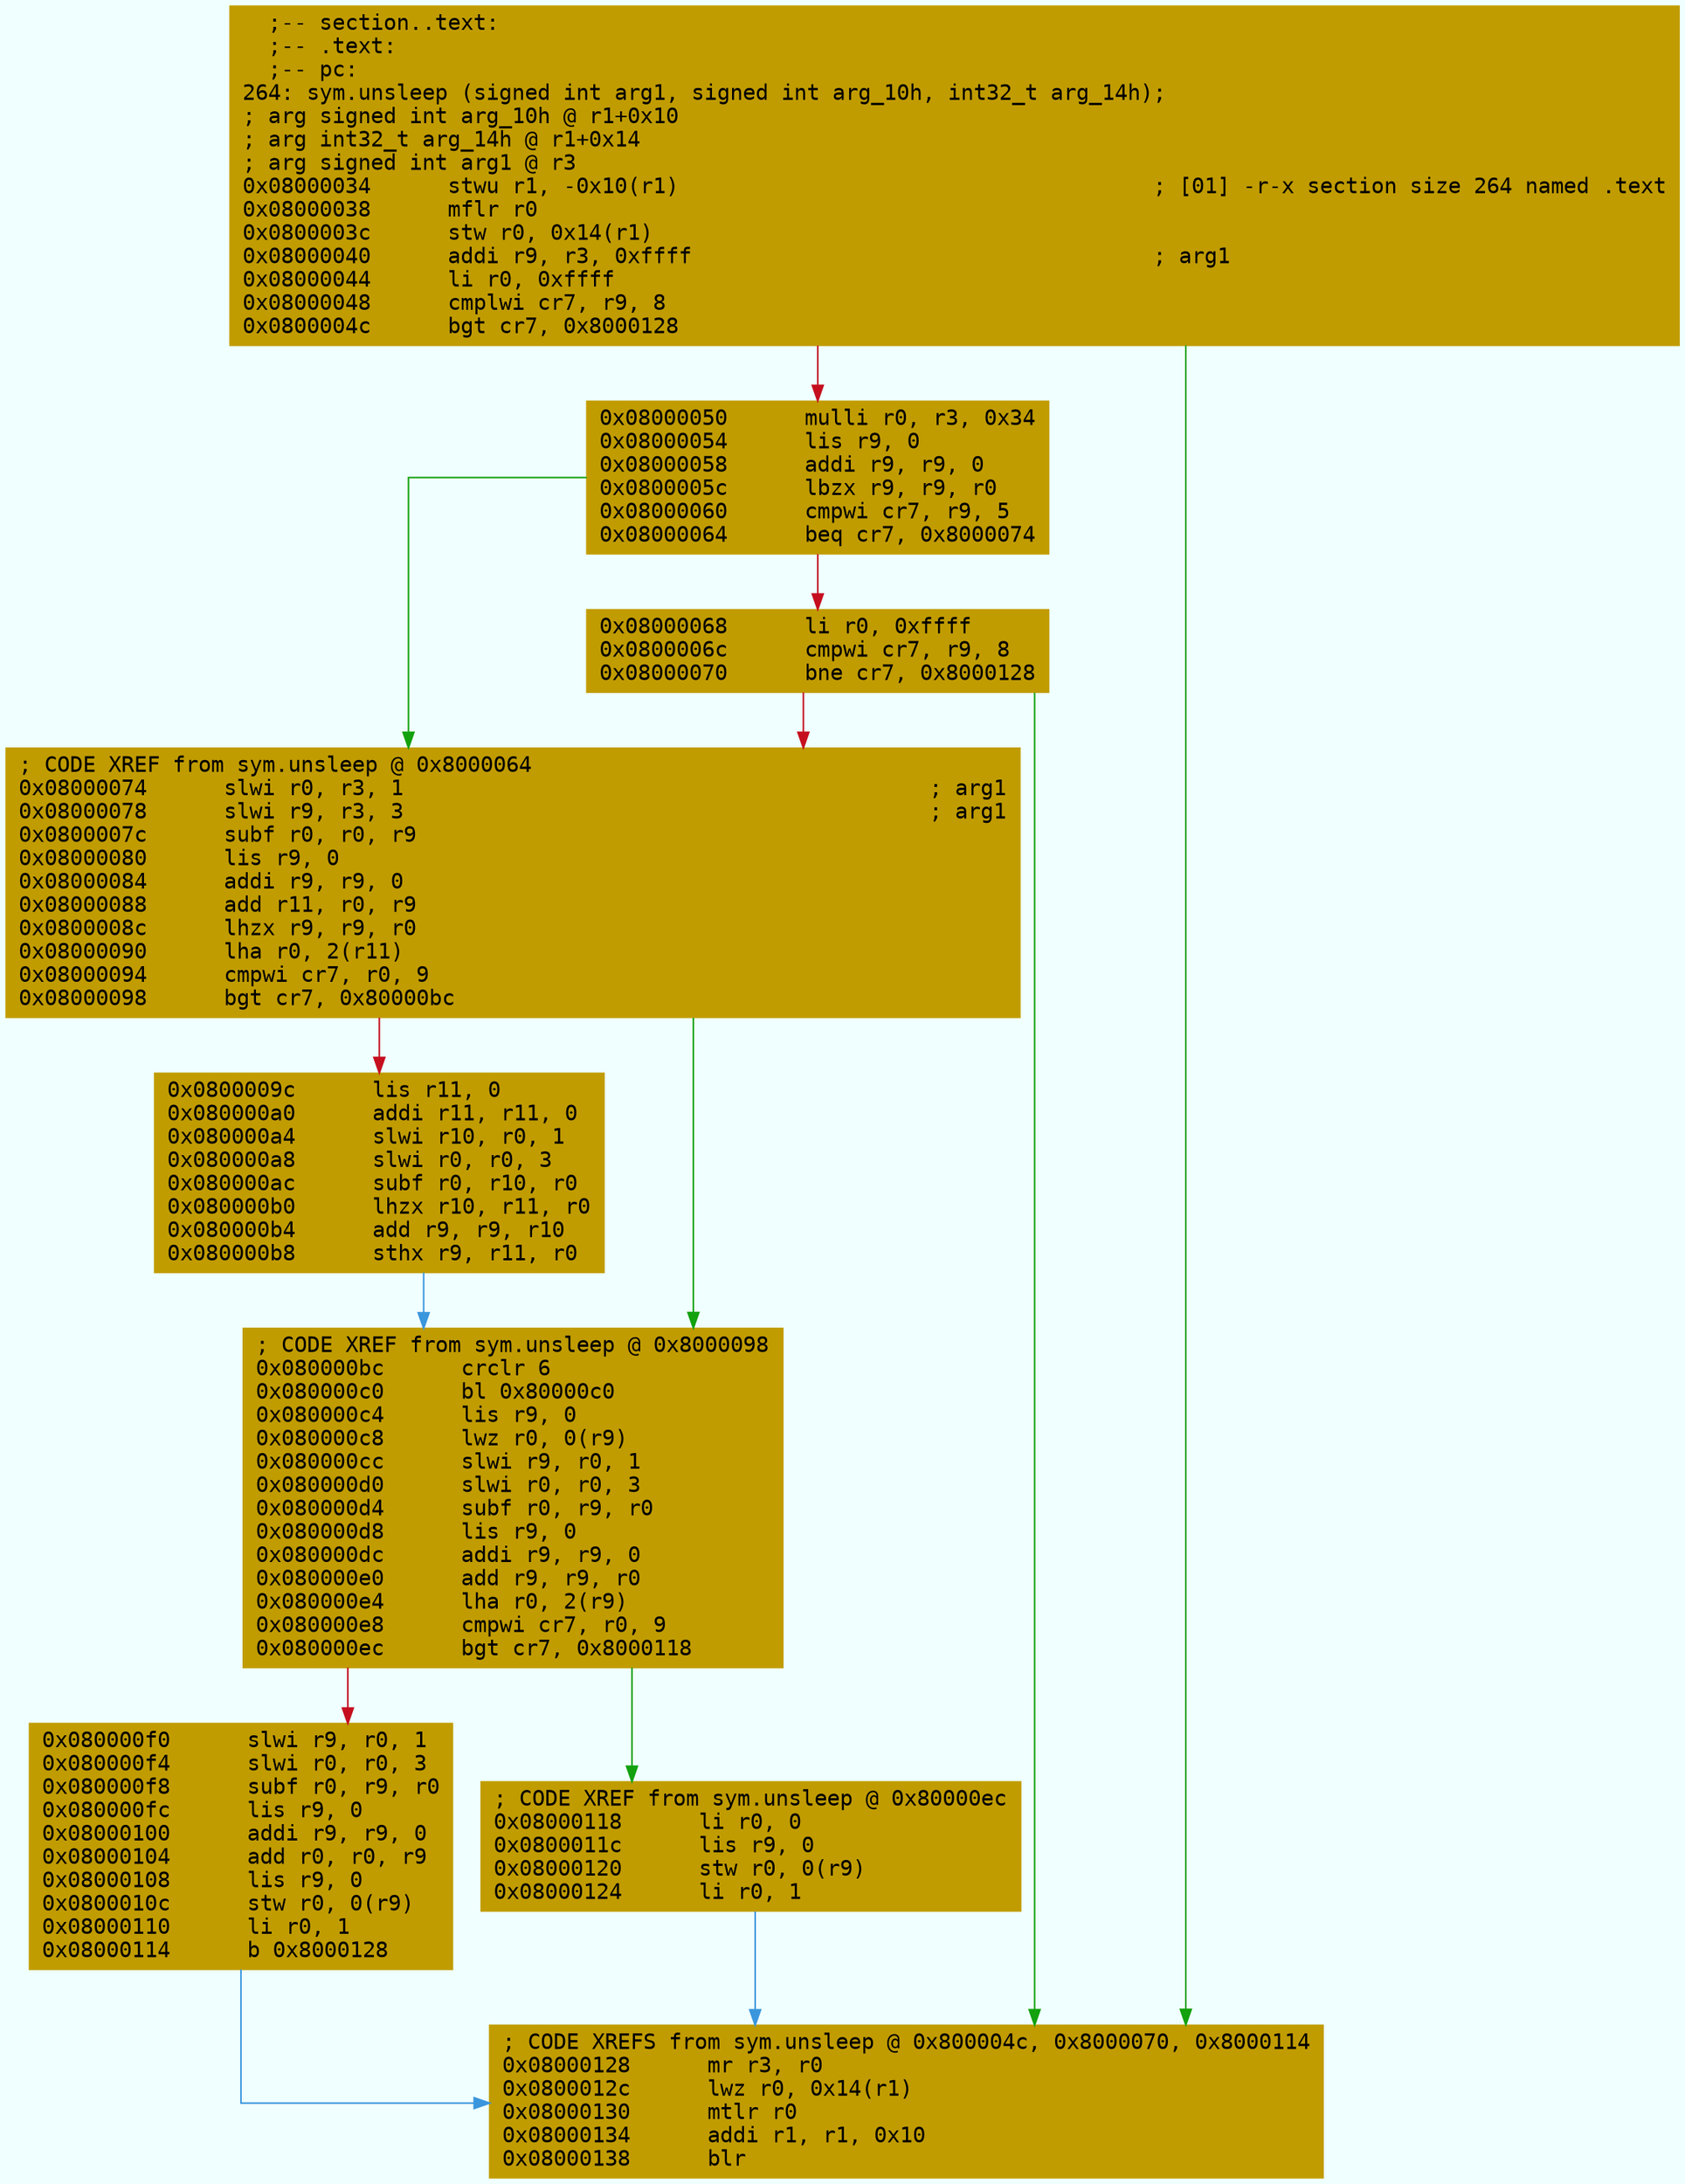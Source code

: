 digraph code {
	graph [bgcolor=azure fontsize=8 fontname="Courier" splines="ortho"];
	node [fillcolor=gray style=filled shape=box];
	edge [arrowhead="normal"];
	"0x08000034" [URL="sym.unsleep/0x08000034", fillcolor="#c19c00",color="#c19c00", fontname="Courier",label="  ;-- section..text:\l  ;-- .text:\l  ;-- pc:\l264: sym.unsleep (signed int arg1, signed int arg_10h, int32_t arg_14h);\l; arg signed int arg_10h @ r1+0x10\l; arg int32_t arg_14h @ r1+0x14\l; arg signed int arg1 @ r3\l0x08000034      stwu r1, -0x10(r1)                                     ; [01] -r-x section size 264 named .text\l0x08000038      mflr r0\l0x0800003c      stw r0, 0x14(r1)\l0x08000040      addi r9, r3, 0xffff                                    ; arg1\l0x08000044      li r0, 0xffff\l0x08000048      cmplwi cr7, r9, 8\l0x0800004c      bgt cr7, 0x8000128\l"]
	"0x08000050" [URL="sym.unsleep/0x08000050", fillcolor="#c19c00",color="#c19c00", fontname="Courier",label="0x08000050      mulli r0, r3, 0x34\l0x08000054      lis r9, 0\l0x08000058      addi r9, r9, 0\l0x0800005c      lbzx r9, r9, r0\l0x08000060      cmpwi cr7, r9, 5\l0x08000064      beq cr7, 0x8000074\l"]
	"0x08000068" [URL="sym.unsleep/0x08000068", fillcolor="#c19c00",color="#c19c00", fontname="Courier",label="0x08000068      li r0, 0xffff\l0x0800006c      cmpwi cr7, r9, 8\l0x08000070      bne cr7, 0x8000128\l"]
	"0x08000074" [URL="sym.unsleep/0x08000074", fillcolor="#c19c00",color="#c19c00", fontname="Courier",label="; CODE XREF from sym.unsleep @ 0x8000064\l0x08000074      slwi r0, r3, 1                                         ; arg1\l0x08000078      slwi r9, r3, 3                                         ; arg1\l0x0800007c      subf r0, r0, r9\l0x08000080      lis r9, 0\l0x08000084      addi r9, r9, 0\l0x08000088      add r11, r0, r9\l0x0800008c      lhzx r9, r9, r0\l0x08000090      lha r0, 2(r11)\l0x08000094      cmpwi cr7, r0, 9\l0x08000098      bgt cr7, 0x80000bc\l"]
	"0x0800009c" [URL="sym.unsleep/0x0800009c", fillcolor="#c19c00",color="#c19c00", fontname="Courier",label="0x0800009c      lis r11, 0\l0x080000a0      addi r11, r11, 0\l0x080000a4      slwi r10, r0, 1\l0x080000a8      slwi r0, r0, 3\l0x080000ac      subf r0, r10, r0\l0x080000b0      lhzx r10, r11, r0\l0x080000b4      add r9, r9, r10\l0x080000b8      sthx r9, r11, r0\l"]
	"0x080000bc" [URL="sym.unsleep/0x080000bc", fillcolor="#c19c00",color="#c19c00", fontname="Courier",label="; CODE XREF from sym.unsleep @ 0x8000098\l0x080000bc      crclr 6\l0x080000c0      bl 0x80000c0\l0x080000c4      lis r9, 0\l0x080000c8      lwz r0, 0(r9)\l0x080000cc      slwi r9, r0, 1\l0x080000d0      slwi r0, r0, 3\l0x080000d4      subf r0, r9, r0\l0x080000d8      lis r9, 0\l0x080000dc      addi r9, r9, 0\l0x080000e0      add r9, r9, r0\l0x080000e4      lha r0, 2(r9)\l0x080000e8      cmpwi cr7, r0, 9\l0x080000ec      bgt cr7, 0x8000118\l"]
	"0x080000f0" [URL="sym.unsleep/0x080000f0", fillcolor="#c19c00",color="#c19c00", fontname="Courier",label="0x080000f0      slwi r9, r0, 1\l0x080000f4      slwi r0, r0, 3\l0x080000f8      subf r0, r9, r0\l0x080000fc      lis r9, 0\l0x08000100      addi r9, r9, 0\l0x08000104      add r0, r0, r9\l0x08000108      lis r9, 0\l0x0800010c      stw r0, 0(r9)\l0x08000110      li r0, 1\l0x08000114      b 0x8000128\l"]
	"0x08000118" [URL="sym.unsleep/0x08000118", fillcolor="#c19c00",color="#c19c00", fontname="Courier",label="; CODE XREF from sym.unsleep @ 0x80000ec\l0x08000118      li r0, 0\l0x0800011c      lis r9, 0\l0x08000120      stw r0, 0(r9)\l0x08000124      li r0, 1\l"]
	"0x08000128" [URL="sym.unsleep/0x08000128", fillcolor="#c19c00",color="#c19c00", fontname="Courier",label="; CODE XREFS from sym.unsleep @ 0x800004c, 0x8000070, 0x8000114\l0x08000128      mr r3, r0\l0x0800012c      lwz r0, 0x14(r1)\l0x08000130      mtlr r0\l0x08000134      addi r1, r1, 0x10\l0x08000138      blr\l"]
        "0x08000034" -> "0x08000128" [color="#13a10e"];
        "0x08000034" -> "0x08000050" [color="#c50f1f"];
        "0x08000050" -> "0x08000074" [color="#13a10e"];
        "0x08000050" -> "0x08000068" [color="#c50f1f"];
        "0x08000068" -> "0x08000128" [color="#13a10e"];
        "0x08000068" -> "0x08000074" [color="#c50f1f"];
        "0x08000074" -> "0x080000bc" [color="#13a10e"];
        "0x08000074" -> "0x0800009c" [color="#c50f1f"];
        "0x0800009c" -> "0x080000bc" [color="#3a96dd"];
        "0x080000bc" -> "0x08000118" [color="#13a10e"];
        "0x080000bc" -> "0x080000f0" [color="#c50f1f"];
        "0x080000f0" -> "0x08000128" [color="#3a96dd"];
        "0x08000118" -> "0x08000128" [color="#3a96dd"];
}
